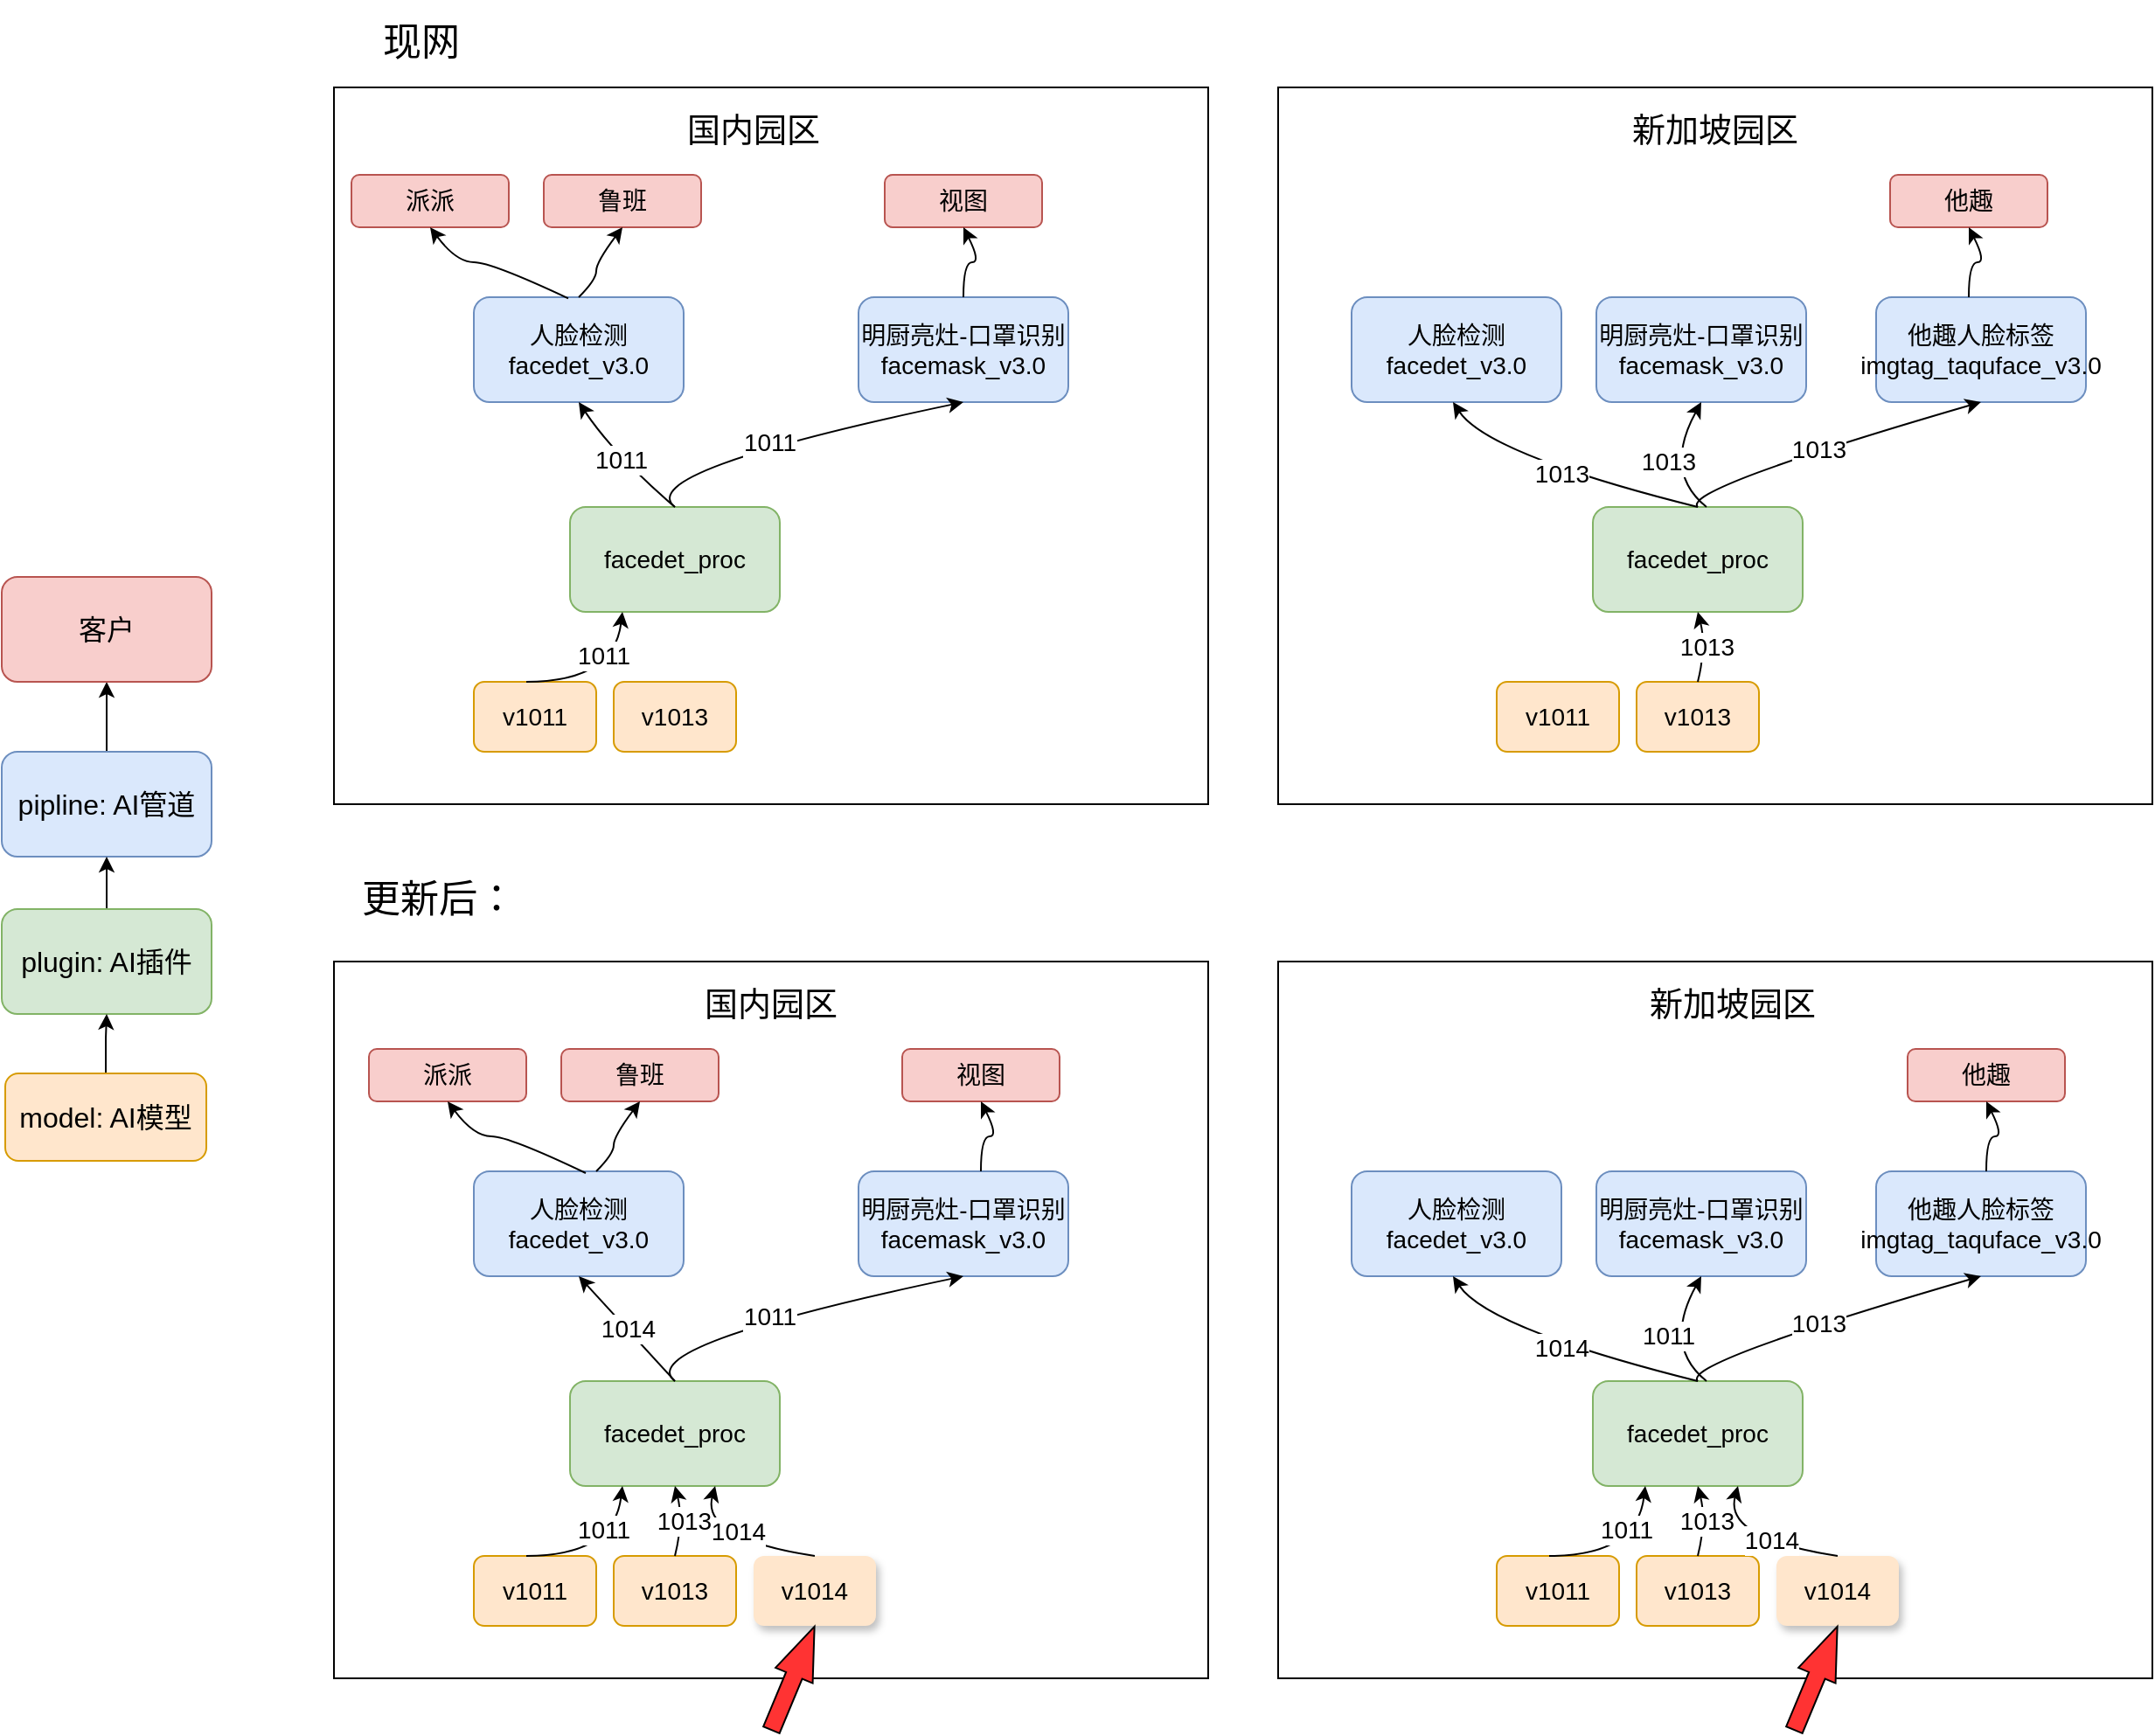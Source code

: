 <mxfile version="22.1.18" type="github">
  <diagram name="Page-1" id="yhFDRbWmJPE1-cxSHeno">
    <mxGraphModel dx="3154" dy="1273" grid="1" gridSize="10" guides="1" tooltips="1" connect="1" arrows="1" fold="1" page="1" pageScale="1" pageWidth="850" pageHeight="1100" math="0" shadow="0">
      <root>
        <mxCell id="0" />
        <mxCell id="1" parent="0" />
        <mxCell id="GNEB_PSAj2UN0njGCIsx-6" value="" style="rounded=0;whiteSpace=wrap;html=1;" vertex="1" parent="1">
          <mxGeometry x="370" y="290" width="500" height="410" as="geometry" />
        </mxCell>
        <mxCell id="GNEB_PSAj2UN0njGCIsx-5" value="" style="rounded=0;whiteSpace=wrap;html=1;" vertex="1" parent="1">
          <mxGeometry x="-170" y="290" width="500" height="410" as="geometry" />
        </mxCell>
        <mxCell id="GNEB_PSAj2UN0njGCIsx-1" value="人脸检测&lt;br style=&quot;font-size: 14px;&quot;&gt;facedet_v3.0" style="rounded=1;whiteSpace=wrap;html=1;fillColor=#dae8fc;strokeColor=#6c8ebf;fontSize=14;" vertex="1" parent="1">
          <mxGeometry x="412" y="410" width="120" height="60" as="geometry" />
        </mxCell>
        <mxCell id="GNEB_PSAj2UN0njGCIsx-2" value="他趣人脸标签&lt;br style=&quot;font-size: 14px;&quot;&gt;imgtag_taquface_v3.0" style="rounded=1;whiteSpace=wrap;html=1;fillColor=#dae8fc;strokeColor=#6c8ebf;fontSize=14;" vertex="1" parent="1">
          <mxGeometry x="712" y="410" width="120" height="60" as="geometry" />
        </mxCell>
        <mxCell id="GNEB_PSAj2UN0njGCIsx-3" value="人脸检测&lt;br style=&quot;font-size: 14px;&quot;&gt;facedet_v3.0" style="rounded=1;whiteSpace=wrap;html=1;fillColor=#dae8fc;strokeColor=#6c8ebf;fontSize=14;" vertex="1" parent="1">
          <mxGeometry x="-90" y="410" width="120" height="60" as="geometry" />
        </mxCell>
        <mxCell id="GNEB_PSAj2UN0njGCIsx-7" value="国内园区" style="text;strokeColor=none;align=center;fillColor=none;html=1;verticalAlign=middle;whiteSpace=wrap;rounded=0;strokeWidth=7;fontSize=19;" vertex="1" parent="1">
          <mxGeometry x="10" y="290" width="120" height="50" as="geometry" />
        </mxCell>
        <mxCell id="GNEB_PSAj2UN0njGCIsx-9" value="facedet_proc" style="rounded=1;whiteSpace=wrap;html=1;fillColor=#d5e8d4;strokeColor=#82b366;fontSize=14;" vertex="1" parent="1">
          <mxGeometry x="-35" y="530" width="120" height="60" as="geometry" />
        </mxCell>
        <mxCell id="GNEB_PSAj2UN0njGCIsx-10" value="v1011" style="rounded=1;whiteSpace=wrap;html=1;fillColor=#ffe6cc;strokeColor=#d79b00;fontSize=14;" vertex="1" parent="1">
          <mxGeometry x="-90" y="630" width="70" height="40" as="geometry" />
        </mxCell>
        <mxCell id="GNEB_PSAj2UN0njGCIsx-11" value="v1013" style="rounded=1;whiteSpace=wrap;html=1;fillColor=#ffe6cc;strokeColor=#d79b00;fontSize=14;" vertex="1" parent="1">
          <mxGeometry x="-10" y="630" width="70" height="40" as="geometry" />
        </mxCell>
        <mxCell id="GNEB_PSAj2UN0njGCIsx-13" value="facedet_proc" style="rounded=1;whiteSpace=wrap;html=1;fillColor=#d5e8d4;strokeColor=#82b366;fontSize=14;" vertex="1" parent="1">
          <mxGeometry x="550" y="530" width="120" height="60" as="geometry" />
        </mxCell>
        <mxCell id="GNEB_PSAj2UN0njGCIsx-19" value="明厨亮灶-口罩识别&lt;br style=&quot;font-size: 14px;&quot;&gt;facemask_v3.0" style="rounded=1;whiteSpace=wrap;html=1;fillColor=#dae8fc;strokeColor=#6c8ebf;fontSize=14;" vertex="1" parent="1">
          <mxGeometry x="130" y="410" width="120" height="60" as="geometry" />
        </mxCell>
        <mxCell id="GNEB_PSAj2UN0njGCIsx-20" value="明厨亮灶-口罩识别&lt;br style=&quot;font-size: 14px;&quot;&gt;facemask_v3.0" style="rounded=1;whiteSpace=wrap;html=1;fillColor=#dae8fc;strokeColor=#6c8ebf;fontSize=14;" vertex="1" parent="1">
          <mxGeometry x="552" y="410" width="120" height="60" as="geometry" />
        </mxCell>
        <mxCell id="GNEB_PSAj2UN0njGCIsx-105" value="" style="edgeStyle=orthogonalEdgeStyle;rounded=0;orthogonalLoop=1;jettySize=auto;html=1;fontSize=16;" edge="1" parent="1" source="GNEB_PSAj2UN0njGCIsx-23" target="GNEB_PSAj2UN0njGCIsx-77">
          <mxGeometry relative="1" as="geometry" />
        </mxCell>
        <mxCell id="GNEB_PSAj2UN0njGCIsx-23" value="pipline: AI管道" style="rounded=1;whiteSpace=wrap;html=1;fillColor=#dae8fc;strokeColor=#6c8ebf;fontSize=16;" vertex="1" parent="1">
          <mxGeometry x="-360" y="670" width="120" height="60" as="geometry" />
        </mxCell>
        <mxCell id="GNEB_PSAj2UN0njGCIsx-104" value="" style="edgeStyle=orthogonalEdgeStyle;rounded=0;orthogonalLoop=1;jettySize=auto;html=1;fontSize=16;" edge="1" parent="1" source="GNEB_PSAj2UN0njGCIsx-24" target="GNEB_PSAj2UN0njGCIsx-23">
          <mxGeometry relative="1" as="geometry" />
        </mxCell>
        <mxCell id="GNEB_PSAj2UN0njGCIsx-24" value="plugin: AI插件" style="rounded=1;whiteSpace=wrap;html=1;fillColor=#d5e8d4;strokeColor=#82b366;fontSize=16;" vertex="1" parent="1">
          <mxGeometry x="-360" y="760" width="120" height="60" as="geometry" />
        </mxCell>
        <mxCell id="GNEB_PSAj2UN0njGCIsx-103" value="" style="edgeStyle=orthogonalEdgeStyle;rounded=0;orthogonalLoop=1;jettySize=auto;html=1;fontSize=16;" edge="1" parent="1" source="GNEB_PSAj2UN0njGCIsx-25" target="GNEB_PSAj2UN0njGCIsx-24">
          <mxGeometry relative="1" as="geometry" />
        </mxCell>
        <mxCell id="GNEB_PSAj2UN0njGCIsx-25" value="model: AI模型" style="rounded=1;whiteSpace=wrap;html=1;fillColor=#ffe6cc;strokeColor=#d79b00;fontSize=16;" vertex="1" parent="1">
          <mxGeometry x="-358" y="854" width="115" height="50" as="geometry" />
        </mxCell>
        <mxCell id="GNEB_PSAj2UN0njGCIsx-26" value="" style="curved=1;endArrow=classic;html=1;rounded=0;entryX=0.25;entryY=1;entryDx=0;entryDy=0;fontSize=14;" edge="1" parent="1" target="GNEB_PSAj2UN0njGCIsx-9">
          <mxGeometry width="50" height="50" relative="1" as="geometry">
            <mxPoint x="-60" y="630" as="sourcePoint" />
            <mxPoint x="-10" y="580" as="targetPoint" />
            <Array as="points">
              <mxPoint x="-10" y="630" />
            </Array>
          </mxGeometry>
        </mxCell>
        <mxCell id="GNEB_PSAj2UN0njGCIsx-31" value="1011" style="edgeLabel;html=1;align=center;verticalAlign=middle;resizable=0;points=[];fontSize=14;" vertex="1" connectable="0" parent="GNEB_PSAj2UN0njGCIsx-26">
          <mxGeometry x="0.42" y="8" relative="1" as="geometry">
            <mxPoint as="offset" />
          </mxGeometry>
        </mxCell>
        <mxCell id="GNEB_PSAj2UN0njGCIsx-29" value="1011" style="curved=1;endArrow=classic;html=1;rounded=0;exitX=0.5;exitY=0;exitDx=0;exitDy=0;entryX=0.5;entryY=1;entryDx=0;entryDy=0;fontSize=14;" edge="1" parent="1" source="GNEB_PSAj2UN0njGCIsx-9" target="GNEB_PSAj2UN0njGCIsx-3">
          <mxGeometry x="-0.002" width="50" height="50" relative="1" as="geometry">
            <mxPoint x="35" y="440" as="sourcePoint" />
            <mxPoint x="-20" y="380" as="targetPoint" />
            <Array as="points">
              <mxPoint x="-10" y="500" />
            </Array>
            <mxPoint as="offset" />
          </mxGeometry>
        </mxCell>
        <mxCell id="GNEB_PSAj2UN0njGCIsx-32" value="1011" style="curved=1;endArrow=classic;html=1;rounded=0;exitX=0.5;exitY=0;exitDx=0;exitDy=0;fontSize=14;entryX=0.5;entryY=1;entryDx=0;entryDy=0;" edge="1" parent="1" source="GNEB_PSAj2UN0njGCIsx-9" target="GNEB_PSAj2UN0njGCIsx-19">
          <mxGeometry x="-0.002" width="50" height="50" relative="1" as="geometry">
            <mxPoint x="35" y="540" as="sourcePoint" />
            <mxPoint x="-20" y="480" as="targetPoint" />
            <Array as="points">
              <mxPoint y="510" />
            </Array>
            <mxPoint as="offset" />
          </mxGeometry>
        </mxCell>
        <mxCell id="GNEB_PSAj2UN0njGCIsx-33" value="v1011" style="rounded=1;whiteSpace=wrap;html=1;fillColor=#ffe6cc;strokeColor=#d79b00;fontSize=14;" vertex="1" parent="1">
          <mxGeometry x="495" y="630" width="70" height="40" as="geometry" />
        </mxCell>
        <mxCell id="GNEB_PSAj2UN0njGCIsx-34" value="v1013" style="rounded=1;whiteSpace=wrap;html=1;fillColor=#ffe6cc;strokeColor=#d79b00;fontSize=14;" vertex="1" parent="1">
          <mxGeometry x="575" y="630" width="70" height="40" as="geometry" />
        </mxCell>
        <mxCell id="GNEB_PSAj2UN0njGCIsx-38" value="1013" style="curved=1;endArrow=classic;html=1;rounded=0;entryX=0.5;entryY=1;entryDx=0;entryDy=0;exitX=0.5;exitY=0;exitDx=0;exitDy=0;fontSize=14;" edge="1" parent="1" source="GNEB_PSAj2UN0njGCIsx-34">
          <mxGeometry width="50" height="50" relative="1" as="geometry">
            <mxPoint x="535" y="640" as="sourcePoint" />
            <mxPoint x="610" y="590" as="targetPoint" />
            <Array as="points">
              <mxPoint x="615" y="610" />
            </Array>
          </mxGeometry>
        </mxCell>
        <mxCell id="GNEB_PSAj2UN0njGCIsx-41" value="1013" style="curved=1;endArrow=classic;html=1;rounded=0;exitX=0.5;exitY=0;exitDx=0;exitDy=0;entryX=0.5;entryY=1;entryDx=0;entryDy=0;fontSize=14;" edge="1" parent="1" source="GNEB_PSAj2UN0njGCIsx-13">
          <mxGeometry x="0.002" width="50" height="50" relative="1" as="geometry">
            <mxPoint x="525" y="530" as="sourcePoint" />
            <mxPoint x="470" y="470" as="targetPoint" />
            <Array as="points">
              <mxPoint x="490" y="500" />
            </Array>
            <mxPoint as="offset" />
          </mxGeometry>
        </mxCell>
        <mxCell id="GNEB_PSAj2UN0njGCIsx-42" value="1013" style="curved=1;endArrow=classic;html=1;rounded=0;exitX=0.5;exitY=0;exitDx=0;exitDy=0;fontSize=14;entryX=0.5;entryY=1;entryDx=0;entryDy=0;" edge="1" parent="1" target="GNEB_PSAj2UN0njGCIsx-20">
          <mxGeometry x="-0.002" width="50" height="50" relative="1" as="geometry">
            <mxPoint x="615" y="530" as="sourcePoint" />
            <mxPoint x="780" y="470" as="targetPoint" />
            <Array as="points">
              <mxPoint x="590" y="510" />
            </Array>
            <mxPoint as="offset" />
          </mxGeometry>
        </mxCell>
        <mxCell id="GNEB_PSAj2UN0njGCIsx-43" value="1013" style="curved=1;endArrow=classic;html=1;rounded=0;fontSize=14;entryX=0.5;entryY=1;entryDx=0;entryDy=0;" edge="1" parent="1" target="GNEB_PSAj2UN0njGCIsx-2">
          <mxGeometry x="-0.002" width="50" height="50" relative="1" as="geometry">
            <mxPoint x="610" y="530" as="sourcePoint" />
            <mxPoint x="622" y="480" as="targetPoint" />
            <Array as="points">
              <mxPoint x="600" y="520" />
            </Array>
            <mxPoint as="offset" />
          </mxGeometry>
        </mxCell>
        <mxCell id="GNEB_PSAj2UN0njGCIsx-44" value="" style="rounded=0;whiteSpace=wrap;html=1;" vertex="1" parent="1">
          <mxGeometry x="370" y="790" width="500" height="410" as="geometry" />
        </mxCell>
        <mxCell id="GNEB_PSAj2UN0njGCIsx-45" value="" style="rounded=0;whiteSpace=wrap;html=1;" vertex="1" parent="1">
          <mxGeometry x="-170" y="790" width="500" height="410" as="geometry" />
        </mxCell>
        <mxCell id="GNEB_PSAj2UN0njGCIsx-46" value="人脸检测&lt;br style=&quot;font-size: 14px;&quot;&gt;facedet_v3.0" style="rounded=1;whiteSpace=wrap;html=1;fillColor=#dae8fc;strokeColor=#6c8ebf;fontSize=14;" vertex="1" parent="1">
          <mxGeometry x="412" y="910" width="120" height="60" as="geometry" />
        </mxCell>
        <mxCell id="GNEB_PSAj2UN0njGCIsx-47" value="他趣人脸标签&lt;br style=&quot;font-size: 14px;&quot;&gt;imgtag_taquface_v3.0" style="rounded=1;whiteSpace=wrap;html=1;fillColor=#dae8fc;strokeColor=#6c8ebf;fontSize=14;" vertex="1" parent="1">
          <mxGeometry x="712" y="910" width="120" height="60" as="geometry" />
        </mxCell>
        <mxCell id="GNEB_PSAj2UN0njGCIsx-48" value="人脸检测&lt;br style=&quot;font-size: 14px;&quot;&gt;facedet_v3.0" style="rounded=1;whiteSpace=wrap;html=1;fillColor=#dae8fc;strokeColor=#6c8ebf;fontSize=14;" vertex="1" parent="1">
          <mxGeometry x="-90" y="910" width="120" height="60" as="geometry" />
        </mxCell>
        <mxCell id="GNEB_PSAj2UN0njGCIsx-51" value="facedet_proc" style="rounded=1;whiteSpace=wrap;html=1;fillColor=#d5e8d4;strokeColor=#82b366;fontSize=14;" vertex="1" parent="1">
          <mxGeometry x="-35" y="1030" width="120" height="60" as="geometry" />
        </mxCell>
        <mxCell id="GNEB_PSAj2UN0njGCIsx-52" value="v1011" style="rounded=1;whiteSpace=wrap;html=1;fillColor=#ffe6cc;strokeColor=#d79b00;fontSize=14;" vertex="1" parent="1">
          <mxGeometry x="-90" y="1130" width="70" height="40" as="geometry" />
        </mxCell>
        <mxCell id="GNEB_PSAj2UN0njGCIsx-53" value="v1013" style="rounded=1;whiteSpace=wrap;html=1;fillColor=#ffe6cc;strokeColor=#d79b00;fontSize=14;" vertex="1" parent="1">
          <mxGeometry x="-10" y="1130" width="70" height="40" as="geometry" />
        </mxCell>
        <mxCell id="GNEB_PSAj2UN0njGCIsx-54" value="v1014" style="rounded=1;whiteSpace=wrap;html=1;fillColor=#ffe6cc;strokeColor=none;strokeWidth=3;dashed=1;shadow=1;glass=0;fontSize=14;" vertex="1" parent="1">
          <mxGeometry x="70" y="1130" width="70" height="40" as="geometry" />
        </mxCell>
        <mxCell id="GNEB_PSAj2UN0njGCIsx-55" value="facedet_proc" style="rounded=1;whiteSpace=wrap;html=1;fillColor=#d5e8d4;strokeColor=#82b366;fontSize=14;" vertex="1" parent="1">
          <mxGeometry x="550" y="1030" width="120" height="60" as="geometry" />
        </mxCell>
        <mxCell id="GNEB_PSAj2UN0njGCIsx-56" value="明厨亮灶-口罩识别&lt;br style=&quot;font-size: 14px;&quot;&gt;facemask_v3.0" style="rounded=1;whiteSpace=wrap;html=1;fillColor=#dae8fc;strokeColor=#6c8ebf;fontSize=14;" vertex="1" parent="1">
          <mxGeometry x="130" y="910" width="120" height="60" as="geometry" />
        </mxCell>
        <mxCell id="GNEB_PSAj2UN0njGCIsx-57" value="明厨亮灶-口罩识别&lt;br style=&quot;font-size: 14px;&quot;&gt;facemask_v3.0" style="rounded=1;whiteSpace=wrap;html=1;fillColor=#dae8fc;strokeColor=#6c8ebf;fontSize=14;" vertex="1" parent="1">
          <mxGeometry x="552" y="910" width="120" height="60" as="geometry" />
        </mxCell>
        <mxCell id="GNEB_PSAj2UN0njGCIsx-58" value="" style="curved=1;endArrow=classic;html=1;rounded=0;entryX=0.25;entryY=1;entryDx=0;entryDy=0;fontSize=14;" edge="1" parent="1" target="GNEB_PSAj2UN0njGCIsx-51">
          <mxGeometry width="50" height="50" relative="1" as="geometry">
            <mxPoint x="-60" y="1130" as="sourcePoint" />
            <mxPoint x="-10" y="1080" as="targetPoint" />
            <Array as="points">
              <mxPoint x="-10" y="1130" />
            </Array>
          </mxGeometry>
        </mxCell>
        <mxCell id="GNEB_PSAj2UN0njGCIsx-59" value="1011" style="edgeLabel;html=1;align=center;verticalAlign=middle;resizable=0;points=[];fontSize=14;" vertex="1" connectable="0" parent="GNEB_PSAj2UN0njGCIsx-58">
          <mxGeometry x="0.42" y="8" relative="1" as="geometry">
            <mxPoint as="offset" />
          </mxGeometry>
        </mxCell>
        <mxCell id="GNEB_PSAj2UN0njGCIsx-60" value="1013" style="curved=1;endArrow=classic;html=1;rounded=0;entryX=0.5;entryY=1;entryDx=0;entryDy=0;exitX=0.5;exitY=0;exitDx=0;exitDy=0;fontSize=14;" edge="1" parent="1" source="GNEB_PSAj2UN0njGCIsx-53" target="GNEB_PSAj2UN0njGCIsx-51">
          <mxGeometry width="50" height="50" relative="1" as="geometry">
            <mxPoint x="-50" y="1140" as="sourcePoint" />
            <mxPoint x="5" y="1100" as="targetPoint" />
            <Array as="points">
              <mxPoint x="30" y="1110" />
            </Array>
          </mxGeometry>
        </mxCell>
        <mxCell id="GNEB_PSAj2UN0njGCIsx-61" value="" style="curved=1;endArrow=classic;html=1;rounded=0;entryX=0.692;entryY=1;entryDx=0;entryDy=0;exitX=0.5;exitY=0;exitDx=0;exitDy=0;entryPerimeter=0;fontSize=14;" edge="1" parent="1" source="GNEB_PSAj2UN0njGCIsx-54" target="GNEB_PSAj2UN0njGCIsx-51">
          <mxGeometry width="50" height="50" relative="1" as="geometry">
            <mxPoint x="35" y="1140" as="sourcePoint" />
            <mxPoint x="35" y="1100" as="targetPoint" />
            <Array as="points">
              <mxPoint x="40" y="1120" />
            </Array>
          </mxGeometry>
        </mxCell>
        <mxCell id="GNEB_PSAj2UN0njGCIsx-76" value="1014" style="edgeLabel;html=1;align=center;verticalAlign=middle;resizable=0;points=[];fontSize=14;" vertex="1" connectable="0" parent="GNEB_PSAj2UN0njGCIsx-61">
          <mxGeometry x="-0.047" y="-7" relative="1" as="geometry">
            <mxPoint as="offset" />
          </mxGeometry>
        </mxCell>
        <mxCell id="GNEB_PSAj2UN0njGCIsx-62" value="1014" style="curved=1;endArrow=classic;html=1;rounded=0;exitX=0.5;exitY=0;exitDx=0;exitDy=0;entryX=0.5;entryY=1;entryDx=0;entryDy=0;fontSize=14;" edge="1" parent="1" source="GNEB_PSAj2UN0njGCIsx-51" target="GNEB_PSAj2UN0njGCIsx-48">
          <mxGeometry x="-0.002" width="50" height="50" relative="1" as="geometry">
            <mxPoint x="35" y="940" as="sourcePoint" />
            <mxPoint x="-20" y="880" as="targetPoint" />
            <Array as="points" />
            <mxPoint as="offset" />
          </mxGeometry>
        </mxCell>
        <mxCell id="GNEB_PSAj2UN0njGCIsx-63" value="1011" style="curved=1;endArrow=classic;html=1;rounded=0;exitX=0.5;exitY=0;exitDx=0;exitDy=0;fontSize=14;entryX=0.5;entryY=1;entryDx=0;entryDy=0;" edge="1" parent="1" source="GNEB_PSAj2UN0njGCIsx-51" target="GNEB_PSAj2UN0njGCIsx-56">
          <mxGeometry x="-0.002" width="50" height="50" relative="1" as="geometry">
            <mxPoint x="35" y="1040" as="sourcePoint" />
            <mxPoint x="-20" y="980" as="targetPoint" />
            <Array as="points">
              <mxPoint y="1010" />
            </Array>
            <mxPoint as="offset" />
          </mxGeometry>
        </mxCell>
        <mxCell id="GNEB_PSAj2UN0njGCIsx-64" value="v1011" style="rounded=1;whiteSpace=wrap;html=1;fillColor=#ffe6cc;strokeColor=#d79b00;fontSize=14;" vertex="1" parent="1">
          <mxGeometry x="495" y="1130" width="70" height="40" as="geometry" />
        </mxCell>
        <mxCell id="GNEB_PSAj2UN0njGCIsx-65" value="v1013" style="rounded=1;whiteSpace=wrap;html=1;fillColor=#ffe6cc;strokeColor=#d79b00;fontSize=14;" vertex="1" parent="1">
          <mxGeometry x="575" y="1130" width="70" height="40" as="geometry" />
        </mxCell>
        <mxCell id="GNEB_PSAj2UN0njGCIsx-66" value="v1014" style="rounded=1;whiteSpace=wrap;html=1;fillColor=#ffe6cc;strokeColor=none;strokeWidth=3;dashed=1;shadow=1;fontSize=14;" vertex="1" parent="1">
          <mxGeometry x="655" y="1130" width="70" height="40" as="geometry" />
        </mxCell>
        <mxCell id="GNEB_PSAj2UN0njGCIsx-67" value="" style="curved=1;endArrow=classic;html=1;rounded=0;entryX=0.25;entryY=1;entryDx=0;entryDy=0;fontSize=14;" edge="1" parent="1">
          <mxGeometry width="50" height="50" relative="1" as="geometry">
            <mxPoint x="525" y="1130" as="sourcePoint" />
            <mxPoint x="580" y="1090" as="targetPoint" />
            <Array as="points">
              <mxPoint x="575" y="1130" />
            </Array>
          </mxGeometry>
        </mxCell>
        <mxCell id="GNEB_PSAj2UN0njGCIsx-68" value="1011" style="edgeLabel;html=1;align=center;verticalAlign=middle;resizable=0;points=[];fontSize=14;" vertex="1" connectable="0" parent="GNEB_PSAj2UN0njGCIsx-67">
          <mxGeometry x="0.42" y="8" relative="1" as="geometry">
            <mxPoint as="offset" />
          </mxGeometry>
        </mxCell>
        <mxCell id="GNEB_PSAj2UN0njGCIsx-69" value="1013" style="curved=1;endArrow=classic;html=1;rounded=0;entryX=0.5;entryY=1;entryDx=0;entryDy=0;exitX=0.5;exitY=0;exitDx=0;exitDy=0;fontSize=14;" edge="1" parent="1" source="GNEB_PSAj2UN0njGCIsx-65">
          <mxGeometry width="50" height="50" relative="1" as="geometry">
            <mxPoint x="535" y="1140" as="sourcePoint" />
            <mxPoint x="610" y="1090" as="targetPoint" />
            <Array as="points">
              <mxPoint x="615" y="1110" />
            </Array>
          </mxGeometry>
        </mxCell>
        <mxCell id="GNEB_PSAj2UN0njGCIsx-70" value="" style="curved=1;endArrow=classic;html=1;rounded=0;entryX=0.692;entryY=1;entryDx=0;entryDy=0;exitX=0.5;exitY=0;exitDx=0;exitDy=0;entryPerimeter=0;fontSize=14;" edge="1" parent="1" source="GNEB_PSAj2UN0njGCIsx-66">
          <mxGeometry width="50" height="50" relative="1" as="geometry">
            <mxPoint x="620" y="1140" as="sourcePoint" />
            <mxPoint x="633" y="1090" as="targetPoint" />
            <Array as="points">
              <mxPoint x="625" y="1120" />
            </Array>
          </mxGeometry>
        </mxCell>
        <mxCell id="GNEB_PSAj2UN0njGCIsx-101" value="1014" style="edgeLabel;html=1;align=center;verticalAlign=middle;resizable=0;points=[];fontSize=14;" vertex="1" connectable="0" parent="GNEB_PSAj2UN0njGCIsx-70">
          <mxGeometry x="-0.194" y="-3" relative="1" as="geometry">
            <mxPoint as="offset" />
          </mxGeometry>
        </mxCell>
        <mxCell id="GNEB_PSAj2UN0njGCIsx-71" value="1014" style="curved=1;endArrow=classic;html=1;rounded=0;exitX=0.5;exitY=0;exitDx=0;exitDy=0;entryX=0.5;entryY=1;entryDx=0;entryDy=0;fontSize=14;" edge="1" parent="1" source="GNEB_PSAj2UN0njGCIsx-55">
          <mxGeometry x="0.002" width="50" height="50" relative="1" as="geometry">
            <mxPoint x="525" y="1030" as="sourcePoint" />
            <mxPoint x="470" y="970" as="targetPoint" />
            <Array as="points">
              <mxPoint x="490" y="1000" />
            </Array>
            <mxPoint as="offset" />
          </mxGeometry>
        </mxCell>
        <mxCell id="GNEB_PSAj2UN0njGCIsx-72" value="1011" style="curved=1;endArrow=classic;html=1;rounded=0;exitX=0.5;exitY=0;exitDx=0;exitDy=0;fontSize=14;entryX=0.5;entryY=1;entryDx=0;entryDy=0;" edge="1" parent="1" target="GNEB_PSAj2UN0njGCIsx-57">
          <mxGeometry x="-0.002" width="50" height="50" relative="1" as="geometry">
            <mxPoint x="615" y="1030" as="sourcePoint" />
            <mxPoint x="780" y="970" as="targetPoint" />
            <Array as="points">
              <mxPoint x="590" y="1010" />
            </Array>
            <mxPoint as="offset" />
          </mxGeometry>
        </mxCell>
        <mxCell id="GNEB_PSAj2UN0njGCIsx-73" value="1013" style="curved=1;endArrow=classic;html=1;rounded=0;fontSize=14;entryX=0.5;entryY=1;entryDx=0;entryDy=0;" edge="1" parent="1" target="GNEB_PSAj2UN0njGCIsx-47">
          <mxGeometry x="-0.002" width="50" height="50" relative="1" as="geometry">
            <mxPoint x="610" y="1030" as="sourcePoint" />
            <mxPoint x="622" y="980" as="targetPoint" />
            <Array as="points">
              <mxPoint x="600" y="1020" />
            </Array>
            <mxPoint as="offset" />
          </mxGeometry>
        </mxCell>
        <mxCell id="GNEB_PSAj2UN0njGCIsx-74" value="&lt;font style=&quot;font-size: 22px;&quot;&gt;现网&lt;/font&gt;" style="text;strokeColor=none;align=center;fillColor=none;html=1;verticalAlign=middle;whiteSpace=wrap;rounded=0;" vertex="1" parent="1">
          <mxGeometry x="-180" y="240" width="120" height="50" as="geometry" />
        </mxCell>
        <mxCell id="GNEB_PSAj2UN0njGCIsx-75" value="&lt;span style=&quot;font-size: 22px;&quot;&gt;更新后：&lt;/span&gt;" style="text;strokeColor=none;align=center;fillColor=none;html=1;verticalAlign=middle;whiteSpace=wrap;rounded=0;" vertex="1" parent="1">
          <mxGeometry x="-170" y="730" width="120" height="50" as="geometry" />
        </mxCell>
        <mxCell id="GNEB_PSAj2UN0njGCIsx-77" value="客户" style="rounded=1;whiteSpace=wrap;html=1;fillColor=#f8cecc;strokeColor=#b85450;fontSize=16;" vertex="1" parent="1">
          <mxGeometry x="-360" y="570" width="120" height="60" as="geometry" />
        </mxCell>
        <mxCell id="GNEB_PSAj2UN0njGCIsx-78" value="派派" style="rounded=1;whiteSpace=wrap;html=1;fillColor=#f8cecc;strokeColor=#b85450;fontSize=14;" vertex="1" parent="1">
          <mxGeometry x="-160" y="340" width="90" height="30" as="geometry" />
        </mxCell>
        <mxCell id="GNEB_PSAj2UN0njGCIsx-79" value="鲁班" style="rounded=1;whiteSpace=wrap;html=1;fillColor=#f8cecc;strokeColor=#b85450;fontSize=14;" vertex="1" parent="1">
          <mxGeometry x="-50" y="340" width="90" height="30" as="geometry" />
        </mxCell>
        <mxCell id="GNEB_PSAj2UN0njGCIsx-81" value="" style="curved=1;endArrow=classic;html=1;rounded=0;entryX=0.5;entryY=1;entryDx=0;entryDy=0;exitX=0.45;exitY=0.011;exitDx=0;exitDy=0;exitPerimeter=0;fontSize=14;" edge="1" parent="1" source="GNEB_PSAj2UN0njGCIsx-3" target="GNEB_PSAj2UN0njGCIsx-78">
          <mxGeometry width="50" height="50" relative="1" as="geometry">
            <mxPoint x="270" y="440" as="sourcePoint" />
            <mxPoint x="320" y="390" as="targetPoint" />
            <Array as="points">
              <mxPoint x="-80" y="390" />
              <mxPoint x="-100" y="390" />
            </Array>
          </mxGeometry>
        </mxCell>
        <mxCell id="GNEB_PSAj2UN0njGCIsx-82" value="" style="curved=1;endArrow=classic;html=1;rounded=0;entryX=0.5;entryY=1;entryDx=0;entryDy=0;exitX=0.5;exitY=0;exitDx=0;exitDy=0;fontSize=14;" edge="1" parent="1" source="GNEB_PSAj2UN0njGCIsx-3" target="GNEB_PSAj2UN0njGCIsx-79">
          <mxGeometry width="50" height="50" relative="1" as="geometry">
            <mxPoint x="-26" y="421" as="sourcePoint" />
            <mxPoint x="-105" y="380" as="targetPoint" />
            <Array as="points">
              <mxPoint x="-20" y="400" />
              <mxPoint x="-20" y="390" />
            </Array>
          </mxGeometry>
        </mxCell>
        <mxCell id="GNEB_PSAj2UN0njGCIsx-83" value="视图" style="rounded=1;whiteSpace=wrap;html=1;fillColor=#f8cecc;strokeColor=#b85450;fontSize=14;" vertex="1" parent="1">
          <mxGeometry x="145" y="340" width="90" height="30" as="geometry" />
        </mxCell>
        <mxCell id="GNEB_PSAj2UN0njGCIsx-84" value="" style="curved=1;endArrow=classic;html=1;rounded=0;exitX=0.5;exitY=0;exitDx=0;exitDy=0;entryX=0.5;entryY=1;entryDx=0;entryDy=0;fontSize=14;" edge="1" parent="1" source="GNEB_PSAj2UN0njGCIsx-19" target="GNEB_PSAj2UN0njGCIsx-83">
          <mxGeometry width="50" height="50" relative="1" as="geometry">
            <mxPoint x="-20" y="420" as="sourcePoint" />
            <mxPoint x="5" y="380" as="targetPoint" />
            <Array as="points">
              <mxPoint x="190" y="390" />
              <mxPoint x="200" y="390" />
            </Array>
          </mxGeometry>
        </mxCell>
        <mxCell id="GNEB_PSAj2UN0njGCIsx-85" value="新加坡园区" style="text;strokeColor=none;align=center;fillColor=none;html=1;verticalAlign=middle;whiteSpace=wrap;rounded=0;strokeWidth=7;fontSize=19;" vertex="1" parent="1">
          <mxGeometry x="560" y="290" width="120" height="50" as="geometry" />
        </mxCell>
        <mxCell id="GNEB_PSAj2UN0njGCIsx-87" value="他趣" style="rounded=1;whiteSpace=wrap;html=1;fillColor=#f8cecc;strokeColor=#b85450;fontSize=14;" vertex="1" parent="1">
          <mxGeometry x="720" y="340" width="90" height="30" as="geometry" />
        </mxCell>
        <mxCell id="GNEB_PSAj2UN0njGCIsx-88" value="" style="curved=1;endArrow=classic;html=1;rounded=0;exitX=0.5;exitY=0;exitDx=0;exitDy=0;entryX=0.5;entryY=1;entryDx=0;entryDy=0;fontSize=14;" edge="1" parent="1" target="GNEB_PSAj2UN0njGCIsx-87">
          <mxGeometry width="50" height="50" relative="1" as="geometry">
            <mxPoint x="765" y="410" as="sourcePoint" />
            <mxPoint x="580" y="380" as="targetPoint" />
            <Array as="points">
              <mxPoint x="765" y="390" />
              <mxPoint x="775" y="390" />
            </Array>
          </mxGeometry>
        </mxCell>
        <mxCell id="GNEB_PSAj2UN0njGCIsx-89" value="国内园区" style="text;strokeColor=none;align=center;fillColor=none;html=1;verticalAlign=middle;whiteSpace=wrap;rounded=0;strokeWidth=7;fontSize=19;" vertex="1" parent="1">
          <mxGeometry x="20" y="790" width="120" height="50" as="geometry" />
        </mxCell>
        <mxCell id="GNEB_PSAj2UN0njGCIsx-90" value="派派" style="rounded=1;whiteSpace=wrap;html=1;fillColor=#f8cecc;strokeColor=#b85450;fontSize=14;" vertex="1" parent="1">
          <mxGeometry x="-150" y="840" width="90" height="30" as="geometry" />
        </mxCell>
        <mxCell id="GNEB_PSAj2UN0njGCIsx-91" value="鲁班" style="rounded=1;whiteSpace=wrap;html=1;fillColor=#f8cecc;strokeColor=#b85450;fontSize=14;" vertex="1" parent="1">
          <mxGeometry x="-40" y="840" width="90" height="30" as="geometry" />
        </mxCell>
        <mxCell id="GNEB_PSAj2UN0njGCIsx-92" value="" style="curved=1;endArrow=classic;html=1;rounded=0;entryX=0.5;entryY=1;entryDx=0;entryDy=0;exitX=0.45;exitY=0.011;exitDx=0;exitDy=0;exitPerimeter=0;fontSize=14;" edge="1" parent="1" target="GNEB_PSAj2UN0njGCIsx-90">
          <mxGeometry width="50" height="50" relative="1" as="geometry">
            <mxPoint x="-26" y="911" as="sourcePoint" />
            <mxPoint x="330" y="890" as="targetPoint" />
            <Array as="points">
              <mxPoint x="-70" y="890" />
              <mxPoint x="-90" y="890" />
            </Array>
          </mxGeometry>
        </mxCell>
        <mxCell id="GNEB_PSAj2UN0njGCIsx-93" value="" style="curved=1;endArrow=classic;html=1;rounded=0;entryX=0.5;entryY=1;entryDx=0;entryDy=0;exitX=0.5;exitY=0;exitDx=0;exitDy=0;fontSize=14;" edge="1" parent="1" target="GNEB_PSAj2UN0njGCIsx-91">
          <mxGeometry width="50" height="50" relative="1" as="geometry">
            <mxPoint x="-20" y="910" as="sourcePoint" />
            <mxPoint x="-95" y="880" as="targetPoint" />
            <Array as="points">
              <mxPoint x="-10" y="900" />
              <mxPoint x="-10" y="890" />
            </Array>
          </mxGeometry>
        </mxCell>
        <mxCell id="GNEB_PSAj2UN0njGCIsx-94" value="视图" style="rounded=1;whiteSpace=wrap;html=1;fillColor=#f8cecc;strokeColor=#b85450;fontSize=14;" vertex="1" parent="1">
          <mxGeometry x="155" y="840" width="90" height="30" as="geometry" />
        </mxCell>
        <mxCell id="GNEB_PSAj2UN0njGCIsx-95" value="" style="curved=1;endArrow=classic;html=1;rounded=0;exitX=0.5;exitY=0;exitDx=0;exitDy=0;entryX=0.5;entryY=1;entryDx=0;entryDy=0;fontSize=14;" edge="1" parent="1" target="GNEB_PSAj2UN0njGCIsx-94">
          <mxGeometry width="50" height="50" relative="1" as="geometry">
            <mxPoint x="200" y="910" as="sourcePoint" />
            <mxPoint x="15" y="880" as="targetPoint" />
            <Array as="points">
              <mxPoint x="200" y="890" />
              <mxPoint x="210" y="890" />
            </Array>
          </mxGeometry>
        </mxCell>
        <mxCell id="GNEB_PSAj2UN0njGCIsx-96" value="新加坡园区" style="text;strokeColor=none;align=center;fillColor=none;html=1;verticalAlign=middle;whiteSpace=wrap;rounded=0;strokeWidth=7;fontSize=19;" vertex="1" parent="1">
          <mxGeometry x="570" y="790" width="120" height="50" as="geometry" />
        </mxCell>
        <mxCell id="GNEB_PSAj2UN0njGCIsx-97" value="他趣" style="rounded=1;whiteSpace=wrap;html=1;fillColor=#f8cecc;strokeColor=#b85450;fontSize=14;" vertex="1" parent="1">
          <mxGeometry x="730" y="840" width="90" height="30" as="geometry" />
        </mxCell>
        <mxCell id="GNEB_PSAj2UN0njGCIsx-98" value="" style="curved=1;endArrow=classic;html=1;rounded=0;exitX=0.5;exitY=0;exitDx=0;exitDy=0;entryX=0.5;entryY=1;entryDx=0;entryDy=0;fontSize=14;" edge="1" parent="1" target="GNEB_PSAj2UN0njGCIsx-97">
          <mxGeometry width="50" height="50" relative="1" as="geometry">
            <mxPoint x="775" y="910" as="sourcePoint" />
            <mxPoint x="590" y="880" as="targetPoint" />
            <Array as="points">
              <mxPoint x="775" y="890" />
              <mxPoint x="785" y="890" />
            </Array>
          </mxGeometry>
        </mxCell>
        <mxCell id="GNEB_PSAj2UN0njGCIsx-106" value="" style="shape=flexArrow;endArrow=classic;html=1;rounded=0;endWidth=12;endSize=9.75;entryX=0.5;entryY=1;entryDx=0;entryDy=0;fillColor=#FF3333;gradientColor=none;fontSize=14;" edge="1" parent="1" target="GNEB_PSAj2UN0njGCIsx-54">
          <mxGeometry width="50" height="50" relative="1" as="geometry">
            <mxPoint x="80" y="1230" as="sourcePoint" />
            <mxPoint x="120.325" y="1260" as="targetPoint" />
          </mxGeometry>
        </mxCell>
        <mxCell id="GNEB_PSAj2UN0njGCIsx-107" value="" style="shape=flexArrow;endArrow=classic;html=1;rounded=0;endWidth=12;endSize=9.75;entryX=0.5;entryY=1;entryDx=0;entryDy=0;fillColor=#FF3333;gradientColor=none;fontSize=14;" edge="1" parent="1">
          <mxGeometry width="50" height="50" relative="1" as="geometry">
            <mxPoint x="665" y="1230" as="sourcePoint" />
            <mxPoint x="690" y="1170" as="targetPoint" />
          </mxGeometry>
        </mxCell>
      </root>
    </mxGraphModel>
  </diagram>
</mxfile>
